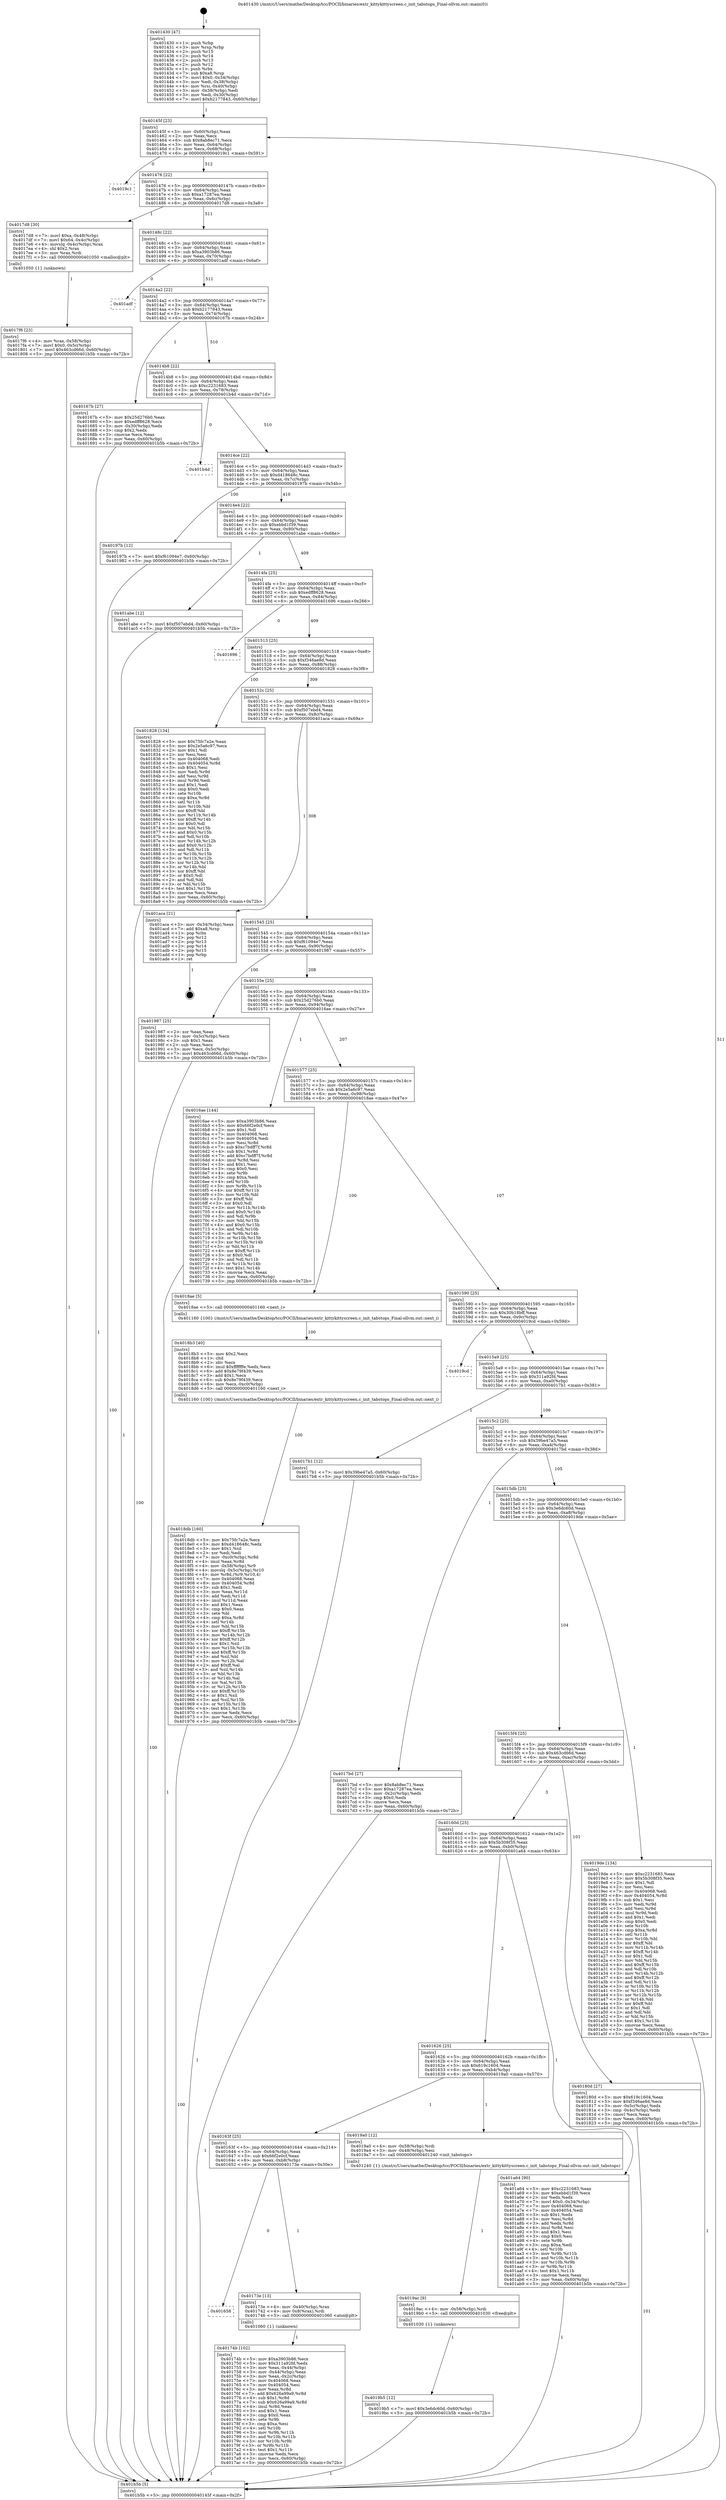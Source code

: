 digraph "0x401430" {
  label = "0x401430 (/mnt/c/Users/mathe/Desktop/tcc/POCII/binaries/extr_kittykittyscreen.c_init_tabstops_Final-ollvm.out::main(0))"
  labelloc = "t"
  node[shape=record]

  Entry [label="",width=0.3,height=0.3,shape=circle,fillcolor=black,style=filled]
  "0x40145f" [label="{
     0x40145f [23]\l
     | [instrs]\l
     &nbsp;&nbsp;0x40145f \<+3\>: mov -0x60(%rbp),%eax\l
     &nbsp;&nbsp;0x401462 \<+2\>: mov %eax,%ecx\l
     &nbsp;&nbsp;0x401464 \<+6\>: sub $0x8ab8ec71,%ecx\l
     &nbsp;&nbsp;0x40146a \<+3\>: mov %eax,-0x64(%rbp)\l
     &nbsp;&nbsp;0x40146d \<+3\>: mov %ecx,-0x68(%rbp)\l
     &nbsp;&nbsp;0x401470 \<+6\>: je 00000000004019c1 \<main+0x591\>\l
  }"]
  "0x4019c1" [label="{
     0x4019c1\l
  }", style=dashed]
  "0x401476" [label="{
     0x401476 [22]\l
     | [instrs]\l
     &nbsp;&nbsp;0x401476 \<+5\>: jmp 000000000040147b \<main+0x4b\>\l
     &nbsp;&nbsp;0x40147b \<+3\>: mov -0x64(%rbp),%eax\l
     &nbsp;&nbsp;0x40147e \<+5\>: sub $0xa17287ea,%eax\l
     &nbsp;&nbsp;0x401483 \<+3\>: mov %eax,-0x6c(%rbp)\l
     &nbsp;&nbsp;0x401486 \<+6\>: je 00000000004017d8 \<main+0x3a8\>\l
  }"]
  Exit [label="",width=0.3,height=0.3,shape=circle,fillcolor=black,style=filled,peripheries=2]
  "0x4017d8" [label="{
     0x4017d8 [30]\l
     | [instrs]\l
     &nbsp;&nbsp;0x4017d8 \<+7\>: movl $0xa,-0x48(%rbp)\l
     &nbsp;&nbsp;0x4017df \<+7\>: movl $0x64,-0x4c(%rbp)\l
     &nbsp;&nbsp;0x4017e6 \<+4\>: movslq -0x4c(%rbp),%rax\l
     &nbsp;&nbsp;0x4017ea \<+4\>: shl $0x2,%rax\l
     &nbsp;&nbsp;0x4017ee \<+3\>: mov %rax,%rdi\l
     &nbsp;&nbsp;0x4017f1 \<+5\>: call 0000000000401050 \<malloc@plt\>\l
     | [calls]\l
     &nbsp;&nbsp;0x401050 \{1\} (unknown)\l
  }"]
  "0x40148c" [label="{
     0x40148c [22]\l
     | [instrs]\l
     &nbsp;&nbsp;0x40148c \<+5\>: jmp 0000000000401491 \<main+0x61\>\l
     &nbsp;&nbsp;0x401491 \<+3\>: mov -0x64(%rbp),%eax\l
     &nbsp;&nbsp;0x401494 \<+5\>: sub $0xa3903b86,%eax\l
     &nbsp;&nbsp;0x401499 \<+3\>: mov %eax,-0x70(%rbp)\l
     &nbsp;&nbsp;0x40149c \<+6\>: je 0000000000401adf \<main+0x6af\>\l
  }"]
  "0x4019b5" [label="{
     0x4019b5 [12]\l
     | [instrs]\l
     &nbsp;&nbsp;0x4019b5 \<+7\>: movl $0x3e6dc60d,-0x60(%rbp)\l
     &nbsp;&nbsp;0x4019bc \<+5\>: jmp 0000000000401b5b \<main+0x72b\>\l
  }"]
  "0x401adf" [label="{
     0x401adf\l
  }", style=dashed]
  "0x4014a2" [label="{
     0x4014a2 [22]\l
     | [instrs]\l
     &nbsp;&nbsp;0x4014a2 \<+5\>: jmp 00000000004014a7 \<main+0x77\>\l
     &nbsp;&nbsp;0x4014a7 \<+3\>: mov -0x64(%rbp),%eax\l
     &nbsp;&nbsp;0x4014aa \<+5\>: sub $0xb2177843,%eax\l
     &nbsp;&nbsp;0x4014af \<+3\>: mov %eax,-0x74(%rbp)\l
     &nbsp;&nbsp;0x4014b2 \<+6\>: je 000000000040167b \<main+0x24b\>\l
  }"]
  "0x4019ac" [label="{
     0x4019ac [9]\l
     | [instrs]\l
     &nbsp;&nbsp;0x4019ac \<+4\>: mov -0x58(%rbp),%rdi\l
     &nbsp;&nbsp;0x4019b0 \<+5\>: call 0000000000401030 \<free@plt\>\l
     | [calls]\l
     &nbsp;&nbsp;0x401030 \{1\} (unknown)\l
  }"]
  "0x40167b" [label="{
     0x40167b [27]\l
     | [instrs]\l
     &nbsp;&nbsp;0x40167b \<+5\>: mov $0x25d276b0,%eax\l
     &nbsp;&nbsp;0x401680 \<+5\>: mov $0xedff8628,%ecx\l
     &nbsp;&nbsp;0x401685 \<+3\>: mov -0x30(%rbp),%edx\l
     &nbsp;&nbsp;0x401688 \<+3\>: cmp $0x2,%edx\l
     &nbsp;&nbsp;0x40168b \<+3\>: cmovne %ecx,%eax\l
     &nbsp;&nbsp;0x40168e \<+3\>: mov %eax,-0x60(%rbp)\l
     &nbsp;&nbsp;0x401691 \<+5\>: jmp 0000000000401b5b \<main+0x72b\>\l
  }"]
  "0x4014b8" [label="{
     0x4014b8 [22]\l
     | [instrs]\l
     &nbsp;&nbsp;0x4014b8 \<+5\>: jmp 00000000004014bd \<main+0x8d\>\l
     &nbsp;&nbsp;0x4014bd \<+3\>: mov -0x64(%rbp),%eax\l
     &nbsp;&nbsp;0x4014c0 \<+5\>: sub $0xc2231683,%eax\l
     &nbsp;&nbsp;0x4014c5 \<+3\>: mov %eax,-0x78(%rbp)\l
     &nbsp;&nbsp;0x4014c8 \<+6\>: je 0000000000401b4d \<main+0x71d\>\l
  }"]
  "0x401b5b" [label="{
     0x401b5b [5]\l
     | [instrs]\l
     &nbsp;&nbsp;0x401b5b \<+5\>: jmp 000000000040145f \<main+0x2f\>\l
  }"]
  "0x401430" [label="{
     0x401430 [47]\l
     | [instrs]\l
     &nbsp;&nbsp;0x401430 \<+1\>: push %rbp\l
     &nbsp;&nbsp;0x401431 \<+3\>: mov %rsp,%rbp\l
     &nbsp;&nbsp;0x401434 \<+2\>: push %r15\l
     &nbsp;&nbsp;0x401436 \<+2\>: push %r14\l
     &nbsp;&nbsp;0x401438 \<+2\>: push %r13\l
     &nbsp;&nbsp;0x40143a \<+2\>: push %r12\l
     &nbsp;&nbsp;0x40143c \<+1\>: push %rbx\l
     &nbsp;&nbsp;0x40143d \<+7\>: sub $0xa8,%rsp\l
     &nbsp;&nbsp;0x401444 \<+7\>: movl $0x0,-0x34(%rbp)\l
     &nbsp;&nbsp;0x40144b \<+3\>: mov %edi,-0x38(%rbp)\l
     &nbsp;&nbsp;0x40144e \<+4\>: mov %rsi,-0x40(%rbp)\l
     &nbsp;&nbsp;0x401452 \<+3\>: mov -0x38(%rbp),%edi\l
     &nbsp;&nbsp;0x401455 \<+3\>: mov %edi,-0x30(%rbp)\l
     &nbsp;&nbsp;0x401458 \<+7\>: movl $0xb2177843,-0x60(%rbp)\l
  }"]
  "0x4018db" [label="{
     0x4018db [160]\l
     | [instrs]\l
     &nbsp;&nbsp;0x4018db \<+5\>: mov $0x75fc7a2e,%ecx\l
     &nbsp;&nbsp;0x4018e0 \<+5\>: mov $0xd418648c,%edx\l
     &nbsp;&nbsp;0x4018e5 \<+3\>: mov $0x1,%sil\l
     &nbsp;&nbsp;0x4018e8 \<+2\>: xor %edi,%edi\l
     &nbsp;&nbsp;0x4018ea \<+7\>: mov -0xc0(%rbp),%r8d\l
     &nbsp;&nbsp;0x4018f1 \<+4\>: imul %eax,%r8d\l
     &nbsp;&nbsp;0x4018f5 \<+4\>: mov -0x58(%rbp),%r9\l
     &nbsp;&nbsp;0x4018f9 \<+4\>: movslq -0x5c(%rbp),%r10\l
     &nbsp;&nbsp;0x4018fd \<+4\>: mov %r8d,(%r9,%r10,4)\l
     &nbsp;&nbsp;0x401901 \<+7\>: mov 0x404068,%eax\l
     &nbsp;&nbsp;0x401908 \<+8\>: mov 0x404054,%r8d\l
     &nbsp;&nbsp;0x401910 \<+3\>: sub $0x1,%edi\l
     &nbsp;&nbsp;0x401913 \<+3\>: mov %eax,%r11d\l
     &nbsp;&nbsp;0x401916 \<+3\>: add %edi,%r11d\l
     &nbsp;&nbsp;0x401919 \<+4\>: imul %r11d,%eax\l
     &nbsp;&nbsp;0x40191d \<+3\>: and $0x1,%eax\l
     &nbsp;&nbsp;0x401920 \<+3\>: cmp $0x0,%eax\l
     &nbsp;&nbsp;0x401923 \<+3\>: sete %bl\l
     &nbsp;&nbsp;0x401926 \<+4\>: cmp $0xa,%r8d\l
     &nbsp;&nbsp;0x40192a \<+4\>: setl %r14b\l
     &nbsp;&nbsp;0x40192e \<+3\>: mov %bl,%r15b\l
     &nbsp;&nbsp;0x401931 \<+4\>: xor $0xff,%r15b\l
     &nbsp;&nbsp;0x401935 \<+3\>: mov %r14b,%r12b\l
     &nbsp;&nbsp;0x401938 \<+4\>: xor $0xff,%r12b\l
     &nbsp;&nbsp;0x40193c \<+4\>: xor $0x1,%sil\l
     &nbsp;&nbsp;0x401940 \<+3\>: mov %r15b,%r13b\l
     &nbsp;&nbsp;0x401943 \<+4\>: and $0xff,%r13b\l
     &nbsp;&nbsp;0x401947 \<+3\>: and %sil,%bl\l
     &nbsp;&nbsp;0x40194a \<+3\>: mov %r12b,%al\l
     &nbsp;&nbsp;0x40194d \<+2\>: and $0xff,%al\l
     &nbsp;&nbsp;0x40194f \<+3\>: and %sil,%r14b\l
     &nbsp;&nbsp;0x401952 \<+3\>: or %bl,%r13b\l
     &nbsp;&nbsp;0x401955 \<+3\>: or %r14b,%al\l
     &nbsp;&nbsp;0x401958 \<+3\>: xor %al,%r13b\l
     &nbsp;&nbsp;0x40195b \<+3\>: or %r12b,%r15b\l
     &nbsp;&nbsp;0x40195e \<+4\>: xor $0xff,%r15b\l
     &nbsp;&nbsp;0x401962 \<+4\>: or $0x1,%sil\l
     &nbsp;&nbsp;0x401966 \<+3\>: and %sil,%r15b\l
     &nbsp;&nbsp;0x401969 \<+3\>: or %r15b,%r13b\l
     &nbsp;&nbsp;0x40196c \<+4\>: test $0x1,%r13b\l
     &nbsp;&nbsp;0x401970 \<+3\>: cmovne %edx,%ecx\l
     &nbsp;&nbsp;0x401973 \<+3\>: mov %ecx,-0x60(%rbp)\l
     &nbsp;&nbsp;0x401976 \<+5\>: jmp 0000000000401b5b \<main+0x72b\>\l
  }"]
  "0x401b4d" [label="{
     0x401b4d\l
  }", style=dashed]
  "0x4014ce" [label="{
     0x4014ce [22]\l
     | [instrs]\l
     &nbsp;&nbsp;0x4014ce \<+5\>: jmp 00000000004014d3 \<main+0xa3\>\l
     &nbsp;&nbsp;0x4014d3 \<+3\>: mov -0x64(%rbp),%eax\l
     &nbsp;&nbsp;0x4014d6 \<+5\>: sub $0xd418648c,%eax\l
     &nbsp;&nbsp;0x4014db \<+3\>: mov %eax,-0x7c(%rbp)\l
     &nbsp;&nbsp;0x4014de \<+6\>: je 000000000040197b \<main+0x54b\>\l
  }"]
  "0x4018b3" [label="{
     0x4018b3 [40]\l
     | [instrs]\l
     &nbsp;&nbsp;0x4018b3 \<+5\>: mov $0x2,%ecx\l
     &nbsp;&nbsp;0x4018b8 \<+1\>: cltd\l
     &nbsp;&nbsp;0x4018b9 \<+2\>: idiv %ecx\l
     &nbsp;&nbsp;0x4018bb \<+6\>: imul $0xfffffffe,%edx,%ecx\l
     &nbsp;&nbsp;0x4018c1 \<+6\>: add $0x8e79f439,%ecx\l
     &nbsp;&nbsp;0x4018c7 \<+3\>: add $0x1,%ecx\l
     &nbsp;&nbsp;0x4018ca \<+6\>: sub $0x8e79f439,%ecx\l
     &nbsp;&nbsp;0x4018d0 \<+6\>: mov %ecx,-0xc0(%rbp)\l
     &nbsp;&nbsp;0x4018d6 \<+5\>: call 0000000000401160 \<next_i\>\l
     | [calls]\l
     &nbsp;&nbsp;0x401160 \{100\} (/mnt/c/Users/mathe/Desktop/tcc/POCII/binaries/extr_kittykittyscreen.c_init_tabstops_Final-ollvm.out::next_i)\l
  }"]
  "0x40197b" [label="{
     0x40197b [12]\l
     | [instrs]\l
     &nbsp;&nbsp;0x40197b \<+7\>: movl $0xf61094e7,-0x60(%rbp)\l
     &nbsp;&nbsp;0x401982 \<+5\>: jmp 0000000000401b5b \<main+0x72b\>\l
  }"]
  "0x4014e4" [label="{
     0x4014e4 [22]\l
     | [instrs]\l
     &nbsp;&nbsp;0x4014e4 \<+5\>: jmp 00000000004014e9 \<main+0xb9\>\l
     &nbsp;&nbsp;0x4014e9 \<+3\>: mov -0x64(%rbp),%eax\l
     &nbsp;&nbsp;0x4014ec \<+5\>: sub $0xebbd1f39,%eax\l
     &nbsp;&nbsp;0x4014f1 \<+3\>: mov %eax,-0x80(%rbp)\l
     &nbsp;&nbsp;0x4014f4 \<+6\>: je 0000000000401abe \<main+0x68e\>\l
  }"]
  "0x4017f6" [label="{
     0x4017f6 [23]\l
     | [instrs]\l
     &nbsp;&nbsp;0x4017f6 \<+4\>: mov %rax,-0x58(%rbp)\l
     &nbsp;&nbsp;0x4017fa \<+7\>: movl $0x0,-0x5c(%rbp)\l
     &nbsp;&nbsp;0x401801 \<+7\>: movl $0x463cd66d,-0x60(%rbp)\l
     &nbsp;&nbsp;0x401808 \<+5\>: jmp 0000000000401b5b \<main+0x72b\>\l
  }"]
  "0x401abe" [label="{
     0x401abe [12]\l
     | [instrs]\l
     &nbsp;&nbsp;0x401abe \<+7\>: movl $0xf507ebd4,-0x60(%rbp)\l
     &nbsp;&nbsp;0x401ac5 \<+5\>: jmp 0000000000401b5b \<main+0x72b\>\l
  }"]
  "0x4014fa" [label="{
     0x4014fa [25]\l
     | [instrs]\l
     &nbsp;&nbsp;0x4014fa \<+5\>: jmp 00000000004014ff \<main+0xcf\>\l
     &nbsp;&nbsp;0x4014ff \<+3\>: mov -0x64(%rbp),%eax\l
     &nbsp;&nbsp;0x401502 \<+5\>: sub $0xedff8628,%eax\l
     &nbsp;&nbsp;0x401507 \<+6\>: mov %eax,-0x84(%rbp)\l
     &nbsp;&nbsp;0x40150d \<+6\>: je 0000000000401696 \<main+0x266\>\l
  }"]
  "0x40174b" [label="{
     0x40174b [102]\l
     | [instrs]\l
     &nbsp;&nbsp;0x40174b \<+5\>: mov $0xa3903b86,%ecx\l
     &nbsp;&nbsp;0x401750 \<+5\>: mov $0x311a92fd,%edx\l
     &nbsp;&nbsp;0x401755 \<+3\>: mov %eax,-0x44(%rbp)\l
     &nbsp;&nbsp;0x401758 \<+3\>: mov -0x44(%rbp),%eax\l
     &nbsp;&nbsp;0x40175b \<+3\>: mov %eax,-0x2c(%rbp)\l
     &nbsp;&nbsp;0x40175e \<+7\>: mov 0x404068,%eax\l
     &nbsp;&nbsp;0x401765 \<+7\>: mov 0x404054,%esi\l
     &nbsp;&nbsp;0x40176c \<+3\>: mov %eax,%r8d\l
     &nbsp;&nbsp;0x40176f \<+7\>: add $0x626a99a9,%r8d\l
     &nbsp;&nbsp;0x401776 \<+4\>: sub $0x1,%r8d\l
     &nbsp;&nbsp;0x40177a \<+7\>: sub $0x626a99a9,%r8d\l
     &nbsp;&nbsp;0x401781 \<+4\>: imul %r8d,%eax\l
     &nbsp;&nbsp;0x401785 \<+3\>: and $0x1,%eax\l
     &nbsp;&nbsp;0x401788 \<+3\>: cmp $0x0,%eax\l
     &nbsp;&nbsp;0x40178b \<+4\>: sete %r9b\l
     &nbsp;&nbsp;0x40178f \<+3\>: cmp $0xa,%esi\l
     &nbsp;&nbsp;0x401792 \<+4\>: setl %r10b\l
     &nbsp;&nbsp;0x401796 \<+3\>: mov %r9b,%r11b\l
     &nbsp;&nbsp;0x401799 \<+3\>: and %r10b,%r11b\l
     &nbsp;&nbsp;0x40179c \<+3\>: xor %r10b,%r9b\l
     &nbsp;&nbsp;0x40179f \<+3\>: or %r9b,%r11b\l
     &nbsp;&nbsp;0x4017a2 \<+4\>: test $0x1,%r11b\l
     &nbsp;&nbsp;0x4017a6 \<+3\>: cmovne %edx,%ecx\l
     &nbsp;&nbsp;0x4017a9 \<+3\>: mov %ecx,-0x60(%rbp)\l
     &nbsp;&nbsp;0x4017ac \<+5\>: jmp 0000000000401b5b \<main+0x72b\>\l
  }"]
  "0x401696" [label="{
     0x401696\l
  }", style=dashed]
  "0x401513" [label="{
     0x401513 [25]\l
     | [instrs]\l
     &nbsp;&nbsp;0x401513 \<+5\>: jmp 0000000000401518 \<main+0xe8\>\l
     &nbsp;&nbsp;0x401518 \<+3\>: mov -0x64(%rbp),%eax\l
     &nbsp;&nbsp;0x40151b \<+5\>: sub $0xf346ae8d,%eax\l
     &nbsp;&nbsp;0x401520 \<+6\>: mov %eax,-0x88(%rbp)\l
     &nbsp;&nbsp;0x401526 \<+6\>: je 0000000000401828 \<main+0x3f8\>\l
  }"]
  "0x401658" [label="{
     0x401658\l
  }", style=dashed]
  "0x401828" [label="{
     0x401828 [134]\l
     | [instrs]\l
     &nbsp;&nbsp;0x401828 \<+5\>: mov $0x75fc7a2e,%eax\l
     &nbsp;&nbsp;0x40182d \<+5\>: mov $0x2e5a6c97,%ecx\l
     &nbsp;&nbsp;0x401832 \<+2\>: mov $0x1,%dl\l
     &nbsp;&nbsp;0x401834 \<+2\>: xor %esi,%esi\l
     &nbsp;&nbsp;0x401836 \<+7\>: mov 0x404068,%edi\l
     &nbsp;&nbsp;0x40183d \<+8\>: mov 0x404054,%r8d\l
     &nbsp;&nbsp;0x401845 \<+3\>: sub $0x1,%esi\l
     &nbsp;&nbsp;0x401848 \<+3\>: mov %edi,%r9d\l
     &nbsp;&nbsp;0x40184b \<+3\>: add %esi,%r9d\l
     &nbsp;&nbsp;0x40184e \<+4\>: imul %r9d,%edi\l
     &nbsp;&nbsp;0x401852 \<+3\>: and $0x1,%edi\l
     &nbsp;&nbsp;0x401855 \<+3\>: cmp $0x0,%edi\l
     &nbsp;&nbsp;0x401858 \<+4\>: sete %r10b\l
     &nbsp;&nbsp;0x40185c \<+4\>: cmp $0xa,%r8d\l
     &nbsp;&nbsp;0x401860 \<+4\>: setl %r11b\l
     &nbsp;&nbsp;0x401864 \<+3\>: mov %r10b,%bl\l
     &nbsp;&nbsp;0x401867 \<+3\>: xor $0xff,%bl\l
     &nbsp;&nbsp;0x40186a \<+3\>: mov %r11b,%r14b\l
     &nbsp;&nbsp;0x40186d \<+4\>: xor $0xff,%r14b\l
     &nbsp;&nbsp;0x401871 \<+3\>: xor $0x0,%dl\l
     &nbsp;&nbsp;0x401874 \<+3\>: mov %bl,%r15b\l
     &nbsp;&nbsp;0x401877 \<+4\>: and $0x0,%r15b\l
     &nbsp;&nbsp;0x40187b \<+3\>: and %dl,%r10b\l
     &nbsp;&nbsp;0x40187e \<+3\>: mov %r14b,%r12b\l
     &nbsp;&nbsp;0x401881 \<+4\>: and $0x0,%r12b\l
     &nbsp;&nbsp;0x401885 \<+3\>: and %dl,%r11b\l
     &nbsp;&nbsp;0x401888 \<+3\>: or %r10b,%r15b\l
     &nbsp;&nbsp;0x40188b \<+3\>: or %r11b,%r12b\l
     &nbsp;&nbsp;0x40188e \<+3\>: xor %r12b,%r15b\l
     &nbsp;&nbsp;0x401891 \<+3\>: or %r14b,%bl\l
     &nbsp;&nbsp;0x401894 \<+3\>: xor $0xff,%bl\l
     &nbsp;&nbsp;0x401897 \<+3\>: or $0x0,%dl\l
     &nbsp;&nbsp;0x40189a \<+2\>: and %dl,%bl\l
     &nbsp;&nbsp;0x40189c \<+3\>: or %bl,%r15b\l
     &nbsp;&nbsp;0x40189f \<+4\>: test $0x1,%r15b\l
     &nbsp;&nbsp;0x4018a3 \<+3\>: cmovne %ecx,%eax\l
     &nbsp;&nbsp;0x4018a6 \<+3\>: mov %eax,-0x60(%rbp)\l
     &nbsp;&nbsp;0x4018a9 \<+5\>: jmp 0000000000401b5b \<main+0x72b\>\l
  }"]
  "0x40152c" [label="{
     0x40152c [25]\l
     | [instrs]\l
     &nbsp;&nbsp;0x40152c \<+5\>: jmp 0000000000401531 \<main+0x101\>\l
     &nbsp;&nbsp;0x401531 \<+3\>: mov -0x64(%rbp),%eax\l
     &nbsp;&nbsp;0x401534 \<+5\>: sub $0xf507ebd4,%eax\l
     &nbsp;&nbsp;0x401539 \<+6\>: mov %eax,-0x8c(%rbp)\l
     &nbsp;&nbsp;0x40153f \<+6\>: je 0000000000401aca \<main+0x69a\>\l
  }"]
  "0x40173e" [label="{
     0x40173e [13]\l
     | [instrs]\l
     &nbsp;&nbsp;0x40173e \<+4\>: mov -0x40(%rbp),%rax\l
     &nbsp;&nbsp;0x401742 \<+4\>: mov 0x8(%rax),%rdi\l
     &nbsp;&nbsp;0x401746 \<+5\>: call 0000000000401060 \<atoi@plt\>\l
     | [calls]\l
     &nbsp;&nbsp;0x401060 \{1\} (unknown)\l
  }"]
  "0x401aca" [label="{
     0x401aca [21]\l
     | [instrs]\l
     &nbsp;&nbsp;0x401aca \<+3\>: mov -0x34(%rbp),%eax\l
     &nbsp;&nbsp;0x401acd \<+7\>: add $0xa8,%rsp\l
     &nbsp;&nbsp;0x401ad4 \<+1\>: pop %rbx\l
     &nbsp;&nbsp;0x401ad5 \<+2\>: pop %r12\l
     &nbsp;&nbsp;0x401ad7 \<+2\>: pop %r13\l
     &nbsp;&nbsp;0x401ad9 \<+2\>: pop %r14\l
     &nbsp;&nbsp;0x401adb \<+2\>: pop %r15\l
     &nbsp;&nbsp;0x401add \<+1\>: pop %rbp\l
     &nbsp;&nbsp;0x401ade \<+1\>: ret\l
  }"]
  "0x401545" [label="{
     0x401545 [25]\l
     | [instrs]\l
     &nbsp;&nbsp;0x401545 \<+5\>: jmp 000000000040154a \<main+0x11a\>\l
     &nbsp;&nbsp;0x40154a \<+3\>: mov -0x64(%rbp),%eax\l
     &nbsp;&nbsp;0x40154d \<+5\>: sub $0xf61094e7,%eax\l
     &nbsp;&nbsp;0x401552 \<+6\>: mov %eax,-0x90(%rbp)\l
     &nbsp;&nbsp;0x401558 \<+6\>: je 0000000000401987 \<main+0x557\>\l
  }"]
  "0x40163f" [label="{
     0x40163f [25]\l
     | [instrs]\l
     &nbsp;&nbsp;0x40163f \<+5\>: jmp 0000000000401644 \<main+0x214\>\l
     &nbsp;&nbsp;0x401644 \<+3\>: mov -0x64(%rbp),%eax\l
     &nbsp;&nbsp;0x401647 \<+5\>: sub $0x66f2e0cf,%eax\l
     &nbsp;&nbsp;0x40164c \<+6\>: mov %eax,-0xb8(%rbp)\l
     &nbsp;&nbsp;0x401652 \<+6\>: je 000000000040173e \<main+0x30e\>\l
  }"]
  "0x401987" [label="{
     0x401987 [25]\l
     | [instrs]\l
     &nbsp;&nbsp;0x401987 \<+2\>: xor %eax,%eax\l
     &nbsp;&nbsp;0x401989 \<+3\>: mov -0x5c(%rbp),%ecx\l
     &nbsp;&nbsp;0x40198c \<+3\>: sub $0x1,%eax\l
     &nbsp;&nbsp;0x40198f \<+2\>: sub %eax,%ecx\l
     &nbsp;&nbsp;0x401991 \<+3\>: mov %ecx,-0x5c(%rbp)\l
     &nbsp;&nbsp;0x401994 \<+7\>: movl $0x463cd66d,-0x60(%rbp)\l
     &nbsp;&nbsp;0x40199b \<+5\>: jmp 0000000000401b5b \<main+0x72b\>\l
  }"]
  "0x40155e" [label="{
     0x40155e [25]\l
     | [instrs]\l
     &nbsp;&nbsp;0x40155e \<+5\>: jmp 0000000000401563 \<main+0x133\>\l
     &nbsp;&nbsp;0x401563 \<+3\>: mov -0x64(%rbp),%eax\l
     &nbsp;&nbsp;0x401566 \<+5\>: sub $0x25d276b0,%eax\l
     &nbsp;&nbsp;0x40156b \<+6\>: mov %eax,-0x94(%rbp)\l
     &nbsp;&nbsp;0x401571 \<+6\>: je 00000000004016ae \<main+0x27e\>\l
  }"]
  "0x4019a0" [label="{
     0x4019a0 [12]\l
     | [instrs]\l
     &nbsp;&nbsp;0x4019a0 \<+4\>: mov -0x58(%rbp),%rdi\l
     &nbsp;&nbsp;0x4019a4 \<+3\>: mov -0x48(%rbp),%esi\l
     &nbsp;&nbsp;0x4019a7 \<+5\>: call 0000000000401240 \<init_tabstops\>\l
     | [calls]\l
     &nbsp;&nbsp;0x401240 \{1\} (/mnt/c/Users/mathe/Desktop/tcc/POCII/binaries/extr_kittykittyscreen.c_init_tabstops_Final-ollvm.out::init_tabstops)\l
  }"]
  "0x4016ae" [label="{
     0x4016ae [144]\l
     | [instrs]\l
     &nbsp;&nbsp;0x4016ae \<+5\>: mov $0xa3903b86,%eax\l
     &nbsp;&nbsp;0x4016b3 \<+5\>: mov $0x66f2e0cf,%ecx\l
     &nbsp;&nbsp;0x4016b8 \<+2\>: mov $0x1,%dl\l
     &nbsp;&nbsp;0x4016ba \<+7\>: mov 0x404068,%esi\l
     &nbsp;&nbsp;0x4016c1 \<+7\>: mov 0x404054,%edi\l
     &nbsp;&nbsp;0x4016c8 \<+3\>: mov %esi,%r8d\l
     &nbsp;&nbsp;0x4016cb \<+7\>: sub $0xc7bdff7f,%r8d\l
     &nbsp;&nbsp;0x4016d2 \<+4\>: sub $0x1,%r8d\l
     &nbsp;&nbsp;0x4016d6 \<+7\>: add $0xc7bdff7f,%r8d\l
     &nbsp;&nbsp;0x4016dd \<+4\>: imul %r8d,%esi\l
     &nbsp;&nbsp;0x4016e1 \<+3\>: and $0x1,%esi\l
     &nbsp;&nbsp;0x4016e4 \<+3\>: cmp $0x0,%esi\l
     &nbsp;&nbsp;0x4016e7 \<+4\>: sete %r9b\l
     &nbsp;&nbsp;0x4016eb \<+3\>: cmp $0xa,%edi\l
     &nbsp;&nbsp;0x4016ee \<+4\>: setl %r10b\l
     &nbsp;&nbsp;0x4016f2 \<+3\>: mov %r9b,%r11b\l
     &nbsp;&nbsp;0x4016f5 \<+4\>: xor $0xff,%r11b\l
     &nbsp;&nbsp;0x4016f9 \<+3\>: mov %r10b,%bl\l
     &nbsp;&nbsp;0x4016fc \<+3\>: xor $0xff,%bl\l
     &nbsp;&nbsp;0x4016ff \<+3\>: xor $0x0,%dl\l
     &nbsp;&nbsp;0x401702 \<+3\>: mov %r11b,%r14b\l
     &nbsp;&nbsp;0x401705 \<+4\>: and $0x0,%r14b\l
     &nbsp;&nbsp;0x401709 \<+3\>: and %dl,%r9b\l
     &nbsp;&nbsp;0x40170c \<+3\>: mov %bl,%r15b\l
     &nbsp;&nbsp;0x40170f \<+4\>: and $0x0,%r15b\l
     &nbsp;&nbsp;0x401713 \<+3\>: and %dl,%r10b\l
     &nbsp;&nbsp;0x401716 \<+3\>: or %r9b,%r14b\l
     &nbsp;&nbsp;0x401719 \<+3\>: or %r10b,%r15b\l
     &nbsp;&nbsp;0x40171c \<+3\>: xor %r15b,%r14b\l
     &nbsp;&nbsp;0x40171f \<+3\>: or %bl,%r11b\l
     &nbsp;&nbsp;0x401722 \<+4\>: xor $0xff,%r11b\l
     &nbsp;&nbsp;0x401726 \<+3\>: or $0x0,%dl\l
     &nbsp;&nbsp;0x401729 \<+3\>: and %dl,%r11b\l
     &nbsp;&nbsp;0x40172c \<+3\>: or %r11b,%r14b\l
     &nbsp;&nbsp;0x40172f \<+4\>: test $0x1,%r14b\l
     &nbsp;&nbsp;0x401733 \<+3\>: cmovne %ecx,%eax\l
     &nbsp;&nbsp;0x401736 \<+3\>: mov %eax,-0x60(%rbp)\l
     &nbsp;&nbsp;0x401739 \<+5\>: jmp 0000000000401b5b \<main+0x72b\>\l
  }"]
  "0x401577" [label="{
     0x401577 [25]\l
     | [instrs]\l
     &nbsp;&nbsp;0x401577 \<+5\>: jmp 000000000040157c \<main+0x14c\>\l
     &nbsp;&nbsp;0x40157c \<+3\>: mov -0x64(%rbp),%eax\l
     &nbsp;&nbsp;0x40157f \<+5\>: sub $0x2e5a6c97,%eax\l
     &nbsp;&nbsp;0x401584 \<+6\>: mov %eax,-0x98(%rbp)\l
     &nbsp;&nbsp;0x40158a \<+6\>: je 00000000004018ae \<main+0x47e\>\l
  }"]
  "0x401626" [label="{
     0x401626 [25]\l
     | [instrs]\l
     &nbsp;&nbsp;0x401626 \<+5\>: jmp 000000000040162b \<main+0x1fb\>\l
     &nbsp;&nbsp;0x40162b \<+3\>: mov -0x64(%rbp),%eax\l
     &nbsp;&nbsp;0x40162e \<+5\>: sub $0x619c1604,%eax\l
     &nbsp;&nbsp;0x401633 \<+6\>: mov %eax,-0xb4(%rbp)\l
     &nbsp;&nbsp;0x401639 \<+6\>: je 00000000004019a0 \<main+0x570\>\l
  }"]
  "0x4018ae" [label="{
     0x4018ae [5]\l
     | [instrs]\l
     &nbsp;&nbsp;0x4018ae \<+5\>: call 0000000000401160 \<next_i\>\l
     | [calls]\l
     &nbsp;&nbsp;0x401160 \{100\} (/mnt/c/Users/mathe/Desktop/tcc/POCII/binaries/extr_kittykittyscreen.c_init_tabstops_Final-ollvm.out::next_i)\l
  }"]
  "0x401590" [label="{
     0x401590 [25]\l
     | [instrs]\l
     &nbsp;&nbsp;0x401590 \<+5\>: jmp 0000000000401595 \<main+0x165\>\l
     &nbsp;&nbsp;0x401595 \<+3\>: mov -0x64(%rbp),%eax\l
     &nbsp;&nbsp;0x401598 \<+5\>: sub $0x30b18bff,%eax\l
     &nbsp;&nbsp;0x40159d \<+6\>: mov %eax,-0x9c(%rbp)\l
     &nbsp;&nbsp;0x4015a3 \<+6\>: je 00000000004019cd \<main+0x59d\>\l
  }"]
  "0x401a64" [label="{
     0x401a64 [90]\l
     | [instrs]\l
     &nbsp;&nbsp;0x401a64 \<+5\>: mov $0xc2231683,%eax\l
     &nbsp;&nbsp;0x401a69 \<+5\>: mov $0xebbd1f39,%ecx\l
     &nbsp;&nbsp;0x401a6e \<+2\>: xor %edx,%edx\l
     &nbsp;&nbsp;0x401a70 \<+7\>: movl $0x0,-0x34(%rbp)\l
     &nbsp;&nbsp;0x401a77 \<+7\>: mov 0x404068,%esi\l
     &nbsp;&nbsp;0x401a7e \<+7\>: mov 0x404054,%edi\l
     &nbsp;&nbsp;0x401a85 \<+3\>: sub $0x1,%edx\l
     &nbsp;&nbsp;0x401a88 \<+3\>: mov %esi,%r8d\l
     &nbsp;&nbsp;0x401a8b \<+3\>: add %edx,%r8d\l
     &nbsp;&nbsp;0x401a8e \<+4\>: imul %r8d,%esi\l
     &nbsp;&nbsp;0x401a92 \<+3\>: and $0x1,%esi\l
     &nbsp;&nbsp;0x401a95 \<+3\>: cmp $0x0,%esi\l
     &nbsp;&nbsp;0x401a98 \<+4\>: sete %r9b\l
     &nbsp;&nbsp;0x401a9c \<+3\>: cmp $0xa,%edi\l
     &nbsp;&nbsp;0x401a9f \<+4\>: setl %r10b\l
     &nbsp;&nbsp;0x401aa3 \<+3\>: mov %r9b,%r11b\l
     &nbsp;&nbsp;0x401aa6 \<+3\>: and %r10b,%r11b\l
     &nbsp;&nbsp;0x401aa9 \<+3\>: xor %r10b,%r9b\l
     &nbsp;&nbsp;0x401aac \<+3\>: or %r9b,%r11b\l
     &nbsp;&nbsp;0x401aaf \<+4\>: test $0x1,%r11b\l
     &nbsp;&nbsp;0x401ab3 \<+3\>: cmovne %ecx,%eax\l
     &nbsp;&nbsp;0x401ab6 \<+3\>: mov %eax,-0x60(%rbp)\l
     &nbsp;&nbsp;0x401ab9 \<+5\>: jmp 0000000000401b5b \<main+0x72b\>\l
  }"]
  "0x4019cd" [label="{
     0x4019cd\l
  }", style=dashed]
  "0x4015a9" [label="{
     0x4015a9 [25]\l
     | [instrs]\l
     &nbsp;&nbsp;0x4015a9 \<+5\>: jmp 00000000004015ae \<main+0x17e\>\l
     &nbsp;&nbsp;0x4015ae \<+3\>: mov -0x64(%rbp),%eax\l
     &nbsp;&nbsp;0x4015b1 \<+5\>: sub $0x311a92fd,%eax\l
     &nbsp;&nbsp;0x4015b6 \<+6\>: mov %eax,-0xa0(%rbp)\l
     &nbsp;&nbsp;0x4015bc \<+6\>: je 00000000004017b1 \<main+0x381\>\l
  }"]
  "0x40160d" [label="{
     0x40160d [25]\l
     | [instrs]\l
     &nbsp;&nbsp;0x40160d \<+5\>: jmp 0000000000401612 \<main+0x1e2\>\l
     &nbsp;&nbsp;0x401612 \<+3\>: mov -0x64(%rbp),%eax\l
     &nbsp;&nbsp;0x401615 \<+5\>: sub $0x5b308f35,%eax\l
     &nbsp;&nbsp;0x40161a \<+6\>: mov %eax,-0xb0(%rbp)\l
     &nbsp;&nbsp;0x401620 \<+6\>: je 0000000000401a64 \<main+0x634\>\l
  }"]
  "0x4017b1" [label="{
     0x4017b1 [12]\l
     | [instrs]\l
     &nbsp;&nbsp;0x4017b1 \<+7\>: movl $0x39be47a5,-0x60(%rbp)\l
     &nbsp;&nbsp;0x4017b8 \<+5\>: jmp 0000000000401b5b \<main+0x72b\>\l
  }"]
  "0x4015c2" [label="{
     0x4015c2 [25]\l
     | [instrs]\l
     &nbsp;&nbsp;0x4015c2 \<+5\>: jmp 00000000004015c7 \<main+0x197\>\l
     &nbsp;&nbsp;0x4015c7 \<+3\>: mov -0x64(%rbp),%eax\l
     &nbsp;&nbsp;0x4015ca \<+5\>: sub $0x39be47a5,%eax\l
     &nbsp;&nbsp;0x4015cf \<+6\>: mov %eax,-0xa4(%rbp)\l
     &nbsp;&nbsp;0x4015d5 \<+6\>: je 00000000004017bd \<main+0x38d\>\l
  }"]
  "0x40180d" [label="{
     0x40180d [27]\l
     | [instrs]\l
     &nbsp;&nbsp;0x40180d \<+5\>: mov $0x619c1604,%eax\l
     &nbsp;&nbsp;0x401812 \<+5\>: mov $0xf346ae8d,%ecx\l
     &nbsp;&nbsp;0x401817 \<+3\>: mov -0x5c(%rbp),%edx\l
     &nbsp;&nbsp;0x40181a \<+3\>: cmp -0x4c(%rbp),%edx\l
     &nbsp;&nbsp;0x40181d \<+3\>: cmovl %ecx,%eax\l
     &nbsp;&nbsp;0x401820 \<+3\>: mov %eax,-0x60(%rbp)\l
     &nbsp;&nbsp;0x401823 \<+5\>: jmp 0000000000401b5b \<main+0x72b\>\l
  }"]
  "0x4017bd" [label="{
     0x4017bd [27]\l
     | [instrs]\l
     &nbsp;&nbsp;0x4017bd \<+5\>: mov $0x8ab8ec71,%eax\l
     &nbsp;&nbsp;0x4017c2 \<+5\>: mov $0xa17287ea,%ecx\l
     &nbsp;&nbsp;0x4017c7 \<+3\>: mov -0x2c(%rbp),%edx\l
     &nbsp;&nbsp;0x4017ca \<+3\>: cmp $0x0,%edx\l
     &nbsp;&nbsp;0x4017cd \<+3\>: cmove %ecx,%eax\l
     &nbsp;&nbsp;0x4017d0 \<+3\>: mov %eax,-0x60(%rbp)\l
     &nbsp;&nbsp;0x4017d3 \<+5\>: jmp 0000000000401b5b \<main+0x72b\>\l
  }"]
  "0x4015db" [label="{
     0x4015db [25]\l
     | [instrs]\l
     &nbsp;&nbsp;0x4015db \<+5\>: jmp 00000000004015e0 \<main+0x1b0\>\l
     &nbsp;&nbsp;0x4015e0 \<+3\>: mov -0x64(%rbp),%eax\l
     &nbsp;&nbsp;0x4015e3 \<+5\>: sub $0x3e6dc60d,%eax\l
     &nbsp;&nbsp;0x4015e8 \<+6\>: mov %eax,-0xa8(%rbp)\l
     &nbsp;&nbsp;0x4015ee \<+6\>: je 00000000004019de \<main+0x5ae\>\l
  }"]
  "0x4015f4" [label="{
     0x4015f4 [25]\l
     | [instrs]\l
     &nbsp;&nbsp;0x4015f4 \<+5\>: jmp 00000000004015f9 \<main+0x1c9\>\l
     &nbsp;&nbsp;0x4015f9 \<+3\>: mov -0x64(%rbp),%eax\l
     &nbsp;&nbsp;0x4015fc \<+5\>: sub $0x463cd66d,%eax\l
     &nbsp;&nbsp;0x401601 \<+6\>: mov %eax,-0xac(%rbp)\l
     &nbsp;&nbsp;0x401607 \<+6\>: je 000000000040180d \<main+0x3dd\>\l
  }"]
  "0x4019de" [label="{
     0x4019de [134]\l
     | [instrs]\l
     &nbsp;&nbsp;0x4019de \<+5\>: mov $0xc2231683,%eax\l
     &nbsp;&nbsp;0x4019e3 \<+5\>: mov $0x5b308f35,%ecx\l
     &nbsp;&nbsp;0x4019e8 \<+2\>: mov $0x1,%dl\l
     &nbsp;&nbsp;0x4019ea \<+2\>: xor %esi,%esi\l
     &nbsp;&nbsp;0x4019ec \<+7\>: mov 0x404068,%edi\l
     &nbsp;&nbsp;0x4019f3 \<+8\>: mov 0x404054,%r8d\l
     &nbsp;&nbsp;0x4019fb \<+3\>: sub $0x1,%esi\l
     &nbsp;&nbsp;0x4019fe \<+3\>: mov %edi,%r9d\l
     &nbsp;&nbsp;0x401a01 \<+3\>: add %esi,%r9d\l
     &nbsp;&nbsp;0x401a04 \<+4\>: imul %r9d,%edi\l
     &nbsp;&nbsp;0x401a08 \<+3\>: and $0x1,%edi\l
     &nbsp;&nbsp;0x401a0b \<+3\>: cmp $0x0,%edi\l
     &nbsp;&nbsp;0x401a0e \<+4\>: sete %r10b\l
     &nbsp;&nbsp;0x401a12 \<+4\>: cmp $0xa,%r8d\l
     &nbsp;&nbsp;0x401a16 \<+4\>: setl %r11b\l
     &nbsp;&nbsp;0x401a1a \<+3\>: mov %r10b,%bl\l
     &nbsp;&nbsp;0x401a1d \<+3\>: xor $0xff,%bl\l
     &nbsp;&nbsp;0x401a20 \<+3\>: mov %r11b,%r14b\l
     &nbsp;&nbsp;0x401a23 \<+4\>: xor $0xff,%r14b\l
     &nbsp;&nbsp;0x401a27 \<+3\>: xor $0x1,%dl\l
     &nbsp;&nbsp;0x401a2a \<+3\>: mov %bl,%r15b\l
     &nbsp;&nbsp;0x401a2d \<+4\>: and $0xff,%r15b\l
     &nbsp;&nbsp;0x401a31 \<+3\>: and %dl,%r10b\l
     &nbsp;&nbsp;0x401a34 \<+3\>: mov %r14b,%r12b\l
     &nbsp;&nbsp;0x401a37 \<+4\>: and $0xff,%r12b\l
     &nbsp;&nbsp;0x401a3b \<+3\>: and %dl,%r11b\l
     &nbsp;&nbsp;0x401a3e \<+3\>: or %r10b,%r15b\l
     &nbsp;&nbsp;0x401a41 \<+3\>: or %r11b,%r12b\l
     &nbsp;&nbsp;0x401a44 \<+3\>: xor %r12b,%r15b\l
     &nbsp;&nbsp;0x401a47 \<+3\>: or %r14b,%bl\l
     &nbsp;&nbsp;0x401a4a \<+3\>: xor $0xff,%bl\l
     &nbsp;&nbsp;0x401a4d \<+3\>: or $0x1,%dl\l
     &nbsp;&nbsp;0x401a50 \<+2\>: and %dl,%bl\l
     &nbsp;&nbsp;0x401a52 \<+3\>: or %bl,%r15b\l
     &nbsp;&nbsp;0x401a55 \<+4\>: test $0x1,%r15b\l
     &nbsp;&nbsp;0x401a59 \<+3\>: cmovne %ecx,%eax\l
     &nbsp;&nbsp;0x401a5c \<+3\>: mov %eax,-0x60(%rbp)\l
     &nbsp;&nbsp;0x401a5f \<+5\>: jmp 0000000000401b5b \<main+0x72b\>\l
  }"]
  Entry -> "0x401430" [label=" 1"]
  "0x40145f" -> "0x4019c1" [label=" 0"]
  "0x40145f" -> "0x401476" [label=" 512"]
  "0x401aca" -> Exit [label=" 1"]
  "0x401476" -> "0x4017d8" [label=" 1"]
  "0x401476" -> "0x40148c" [label=" 511"]
  "0x401abe" -> "0x401b5b" [label=" 1"]
  "0x40148c" -> "0x401adf" [label=" 0"]
  "0x40148c" -> "0x4014a2" [label=" 511"]
  "0x401a64" -> "0x401b5b" [label=" 1"]
  "0x4014a2" -> "0x40167b" [label=" 1"]
  "0x4014a2" -> "0x4014b8" [label=" 510"]
  "0x40167b" -> "0x401b5b" [label=" 1"]
  "0x401430" -> "0x40145f" [label=" 1"]
  "0x401b5b" -> "0x40145f" [label=" 511"]
  "0x4019de" -> "0x401b5b" [label=" 1"]
  "0x4014b8" -> "0x401b4d" [label=" 0"]
  "0x4014b8" -> "0x4014ce" [label=" 510"]
  "0x4019b5" -> "0x401b5b" [label=" 1"]
  "0x4014ce" -> "0x40197b" [label=" 100"]
  "0x4014ce" -> "0x4014e4" [label=" 410"]
  "0x4019ac" -> "0x4019b5" [label=" 1"]
  "0x4014e4" -> "0x401abe" [label=" 1"]
  "0x4014e4" -> "0x4014fa" [label=" 409"]
  "0x4019a0" -> "0x4019ac" [label=" 1"]
  "0x4014fa" -> "0x401696" [label=" 0"]
  "0x4014fa" -> "0x401513" [label=" 409"]
  "0x401987" -> "0x401b5b" [label=" 100"]
  "0x401513" -> "0x401828" [label=" 100"]
  "0x401513" -> "0x40152c" [label=" 309"]
  "0x40197b" -> "0x401b5b" [label=" 100"]
  "0x40152c" -> "0x401aca" [label=" 1"]
  "0x40152c" -> "0x401545" [label=" 308"]
  "0x4018db" -> "0x401b5b" [label=" 100"]
  "0x401545" -> "0x401987" [label=" 100"]
  "0x401545" -> "0x40155e" [label=" 208"]
  "0x4018ae" -> "0x4018b3" [label=" 100"]
  "0x40155e" -> "0x4016ae" [label=" 1"]
  "0x40155e" -> "0x401577" [label=" 207"]
  "0x4016ae" -> "0x401b5b" [label=" 1"]
  "0x401828" -> "0x401b5b" [label=" 100"]
  "0x401577" -> "0x4018ae" [label=" 100"]
  "0x401577" -> "0x401590" [label=" 107"]
  "0x4017f6" -> "0x401b5b" [label=" 1"]
  "0x401590" -> "0x4019cd" [label=" 0"]
  "0x401590" -> "0x4015a9" [label=" 107"]
  "0x4017d8" -> "0x4017f6" [label=" 1"]
  "0x4015a9" -> "0x4017b1" [label=" 1"]
  "0x4015a9" -> "0x4015c2" [label=" 106"]
  "0x4017b1" -> "0x401b5b" [label=" 1"]
  "0x4015c2" -> "0x4017bd" [label=" 1"]
  "0x4015c2" -> "0x4015db" [label=" 105"]
  "0x40174b" -> "0x401b5b" [label=" 1"]
  "0x4015db" -> "0x4019de" [label=" 1"]
  "0x4015db" -> "0x4015f4" [label=" 104"]
  "0x40173e" -> "0x40174b" [label=" 1"]
  "0x4015f4" -> "0x40180d" [label=" 101"]
  "0x4015f4" -> "0x40160d" [label=" 3"]
  "0x4017bd" -> "0x401b5b" [label=" 1"]
  "0x40160d" -> "0x401a64" [label=" 1"]
  "0x40160d" -> "0x401626" [label=" 2"]
  "0x40180d" -> "0x401b5b" [label=" 101"]
  "0x401626" -> "0x4019a0" [label=" 1"]
  "0x401626" -> "0x40163f" [label=" 1"]
  "0x4018b3" -> "0x4018db" [label=" 100"]
  "0x40163f" -> "0x40173e" [label=" 1"]
  "0x40163f" -> "0x401658" [label=" 0"]
}

